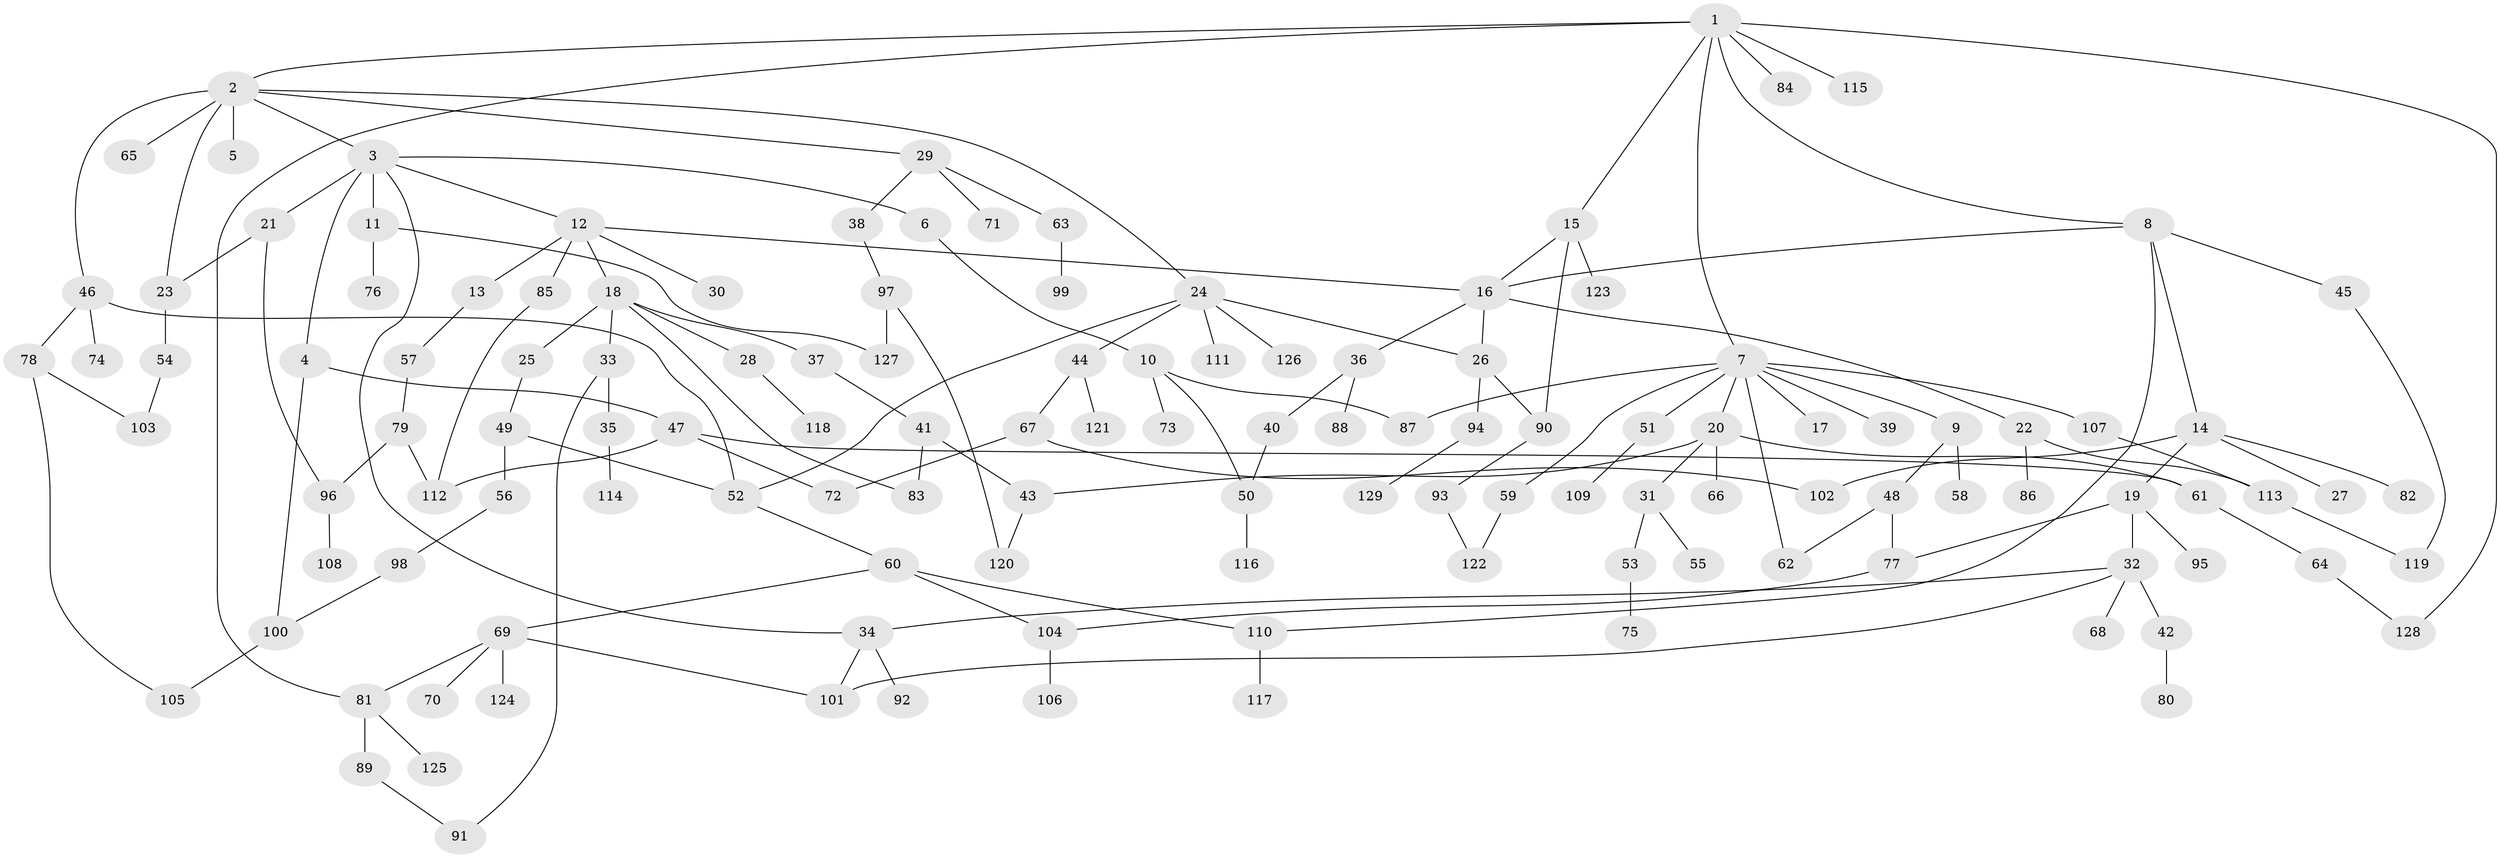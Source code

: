 // coarse degree distribution, {1: 0.4375, 2: 0.28125, 4: 0.09375, 9: 0.015625, 5: 0.09375, 3: 0.03125, 14: 0.015625, 8: 0.015625, 11: 0.015625}
// Generated by graph-tools (version 1.1) at 2025/44/03/04/25 21:44:37]
// undirected, 129 vertices, 163 edges
graph export_dot {
graph [start="1"]
  node [color=gray90,style=filled];
  1;
  2;
  3;
  4;
  5;
  6;
  7;
  8;
  9;
  10;
  11;
  12;
  13;
  14;
  15;
  16;
  17;
  18;
  19;
  20;
  21;
  22;
  23;
  24;
  25;
  26;
  27;
  28;
  29;
  30;
  31;
  32;
  33;
  34;
  35;
  36;
  37;
  38;
  39;
  40;
  41;
  42;
  43;
  44;
  45;
  46;
  47;
  48;
  49;
  50;
  51;
  52;
  53;
  54;
  55;
  56;
  57;
  58;
  59;
  60;
  61;
  62;
  63;
  64;
  65;
  66;
  67;
  68;
  69;
  70;
  71;
  72;
  73;
  74;
  75;
  76;
  77;
  78;
  79;
  80;
  81;
  82;
  83;
  84;
  85;
  86;
  87;
  88;
  89;
  90;
  91;
  92;
  93;
  94;
  95;
  96;
  97;
  98;
  99;
  100;
  101;
  102;
  103;
  104;
  105;
  106;
  107;
  108;
  109;
  110;
  111;
  112;
  113;
  114;
  115;
  116;
  117;
  118;
  119;
  120;
  121;
  122;
  123;
  124;
  125;
  126;
  127;
  128;
  129;
  1 -- 2;
  1 -- 7;
  1 -- 8;
  1 -- 15;
  1 -- 84;
  1 -- 115;
  1 -- 128;
  1 -- 81;
  2 -- 3;
  2 -- 5;
  2 -- 23;
  2 -- 24;
  2 -- 29;
  2 -- 46;
  2 -- 65;
  3 -- 4;
  3 -- 6;
  3 -- 11;
  3 -- 12;
  3 -- 21;
  3 -- 34;
  4 -- 47;
  4 -- 100;
  6 -- 10;
  7 -- 9;
  7 -- 17;
  7 -- 20;
  7 -- 39;
  7 -- 51;
  7 -- 59;
  7 -- 107;
  7 -- 87;
  7 -- 62;
  8 -- 14;
  8 -- 16;
  8 -- 45;
  8 -- 110;
  9 -- 48;
  9 -- 58;
  10 -- 73;
  10 -- 87;
  10 -- 50;
  11 -- 76;
  11 -- 127;
  12 -- 13;
  12 -- 18;
  12 -- 30;
  12 -- 85;
  12 -- 16;
  13 -- 57;
  14 -- 19;
  14 -- 27;
  14 -- 82;
  14 -- 102;
  15 -- 123;
  15 -- 90;
  15 -- 16;
  16 -- 22;
  16 -- 26;
  16 -- 36;
  18 -- 25;
  18 -- 28;
  18 -- 33;
  18 -- 37;
  18 -- 83;
  19 -- 32;
  19 -- 95;
  19 -- 77;
  20 -- 31;
  20 -- 43;
  20 -- 61;
  20 -- 66;
  21 -- 96;
  21 -- 23;
  22 -- 86;
  22 -- 113;
  23 -- 54;
  24 -- 44;
  24 -- 52;
  24 -- 111;
  24 -- 126;
  24 -- 26;
  25 -- 49;
  26 -- 90;
  26 -- 94;
  28 -- 118;
  29 -- 38;
  29 -- 63;
  29 -- 71;
  31 -- 53;
  31 -- 55;
  32 -- 42;
  32 -- 68;
  32 -- 34;
  32 -- 101;
  33 -- 35;
  33 -- 91;
  34 -- 92;
  34 -- 101;
  35 -- 114;
  36 -- 40;
  36 -- 88;
  37 -- 41;
  38 -- 97;
  40 -- 50;
  41 -- 83;
  41 -- 43;
  42 -- 80;
  43 -- 120;
  44 -- 67;
  44 -- 121;
  45 -- 119;
  46 -- 74;
  46 -- 78;
  46 -- 52;
  47 -- 72;
  47 -- 61;
  47 -- 112;
  48 -- 62;
  48 -- 77;
  49 -- 56;
  49 -- 52;
  50 -- 116;
  51 -- 109;
  52 -- 60;
  53 -- 75;
  54 -- 103;
  56 -- 98;
  57 -- 79;
  59 -- 122;
  60 -- 69;
  60 -- 110;
  60 -- 104;
  61 -- 64;
  63 -- 99;
  64 -- 128;
  67 -- 102;
  67 -- 72;
  69 -- 70;
  69 -- 81;
  69 -- 101;
  69 -- 124;
  77 -- 104;
  78 -- 103;
  78 -- 105;
  79 -- 112;
  79 -- 96;
  81 -- 89;
  81 -- 125;
  85 -- 112;
  89 -- 91;
  90 -- 93;
  93 -- 122;
  94 -- 129;
  96 -- 108;
  97 -- 120;
  97 -- 127;
  98 -- 100;
  100 -- 105;
  104 -- 106;
  107 -- 113;
  110 -- 117;
  113 -- 119;
}
